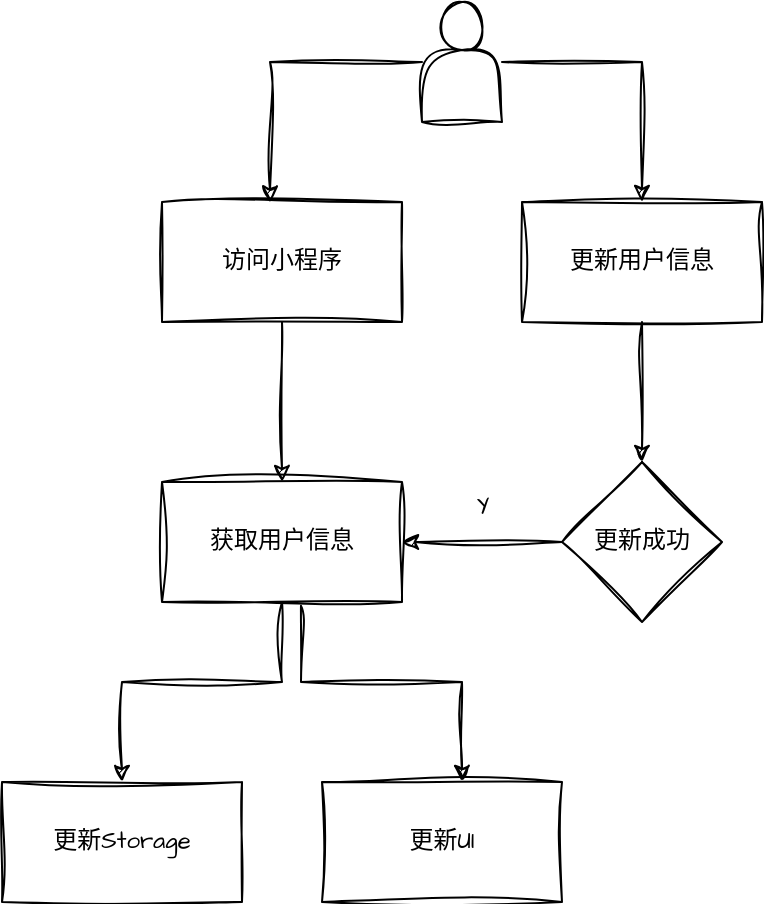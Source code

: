 <mxfile version="24.7.1" type="github">
  <diagram id="prtHgNgQTEPvFCAcTncT" name="Page-1">
    <mxGraphModel dx="615" dy="391" grid="1" gridSize="10" guides="1" tooltips="1" connect="1" arrows="1" fold="1" page="1" pageScale="1" pageWidth="827" pageHeight="1169" math="0" shadow="0">
      <root>
        <mxCell id="0" />
        <mxCell id="1" parent="0" />
        <mxCell id="og0SsxBFhLElVJi0pChr-22" style="edgeStyle=orthogonalEdgeStyle;rounded=0;sketch=1;hachureGap=4;jiggle=2;curveFitting=1;orthogonalLoop=1;jettySize=auto;html=1;entryX=0.5;entryY=0;entryDx=0;entryDy=0;fontFamily=Architects Daughter;fontSource=https%3A%2F%2Ffonts.googleapis.com%2Fcss%3Ffamily%3DArchitects%2BDaughter;" edge="1" parent="1" source="og0SsxBFhLElVJi0pChr-16" target="og0SsxBFhLElVJi0pChr-19">
          <mxGeometry relative="1" as="geometry" />
        </mxCell>
        <mxCell id="og0SsxBFhLElVJi0pChr-16" value="" style="shape=actor;whiteSpace=wrap;html=1;sketch=1;hachureGap=4;jiggle=2;curveFitting=1;fontFamily=Architects Daughter;fontSource=https%3A%2F%2Ffonts.googleapis.com%2Fcss%3Ffamily%3DArchitects%2BDaughter;" vertex="1" parent="1">
          <mxGeometry x="460" y="10" width="40" height="60" as="geometry" />
        </mxCell>
        <mxCell id="og0SsxBFhLElVJi0pChr-24" value="" style="edgeStyle=orthogonalEdgeStyle;rounded=0;sketch=1;hachureGap=4;jiggle=2;curveFitting=1;orthogonalLoop=1;jettySize=auto;html=1;fontFamily=Architects Daughter;fontSource=https%3A%2F%2Ffonts.googleapis.com%2Fcss%3Ffamily%3DArchitects%2BDaughter;" edge="1" parent="1" source="og0SsxBFhLElVJi0pChr-17" target="og0SsxBFhLElVJi0pChr-23">
          <mxGeometry relative="1" as="geometry" />
        </mxCell>
        <mxCell id="og0SsxBFhLElVJi0pChr-17" value="访问小程序" style="whiteSpace=wrap;html=1;fontFamily=Architects Daughter;sketch=1;hachureGap=4;jiggle=2;curveFitting=1;fontSource=https%3A%2F%2Ffonts.googleapis.com%2Fcss%3Ffamily%3DArchitects%2BDaughter;" vertex="1" parent="1">
          <mxGeometry x="330" y="110" width="120" height="60" as="geometry" />
        </mxCell>
        <mxCell id="og0SsxBFhLElVJi0pChr-30" value="" style="edgeStyle=orthogonalEdgeStyle;rounded=0;sketch=1;hachureGap=4;jiggle=2;curveFitting=1;orthogonalLoop=1;jettySize=auto;html=1;fontFamily=Architects Daughter;fontSource=https%3A%2F%2Ffonts.googleapis.com%2Fcss%3Ffamily%3DArchitects%2BDaughter;" edge="1" parent="1" source="og0SsxBFhLElVJi0pChr-19" target="og0SsxBFhLElVJi0pChr-29">
          <mxGeometry relative="1" as="geometry" />
        </mxCell>
        <mxCell id="og0SsxBFhLElVJi0pChr-19" value="更新用户信息" style="whiteSpace=wrap;html=1;sketch=1;hachureGap=4;jiggle=2;curveFitting=1;fontFamily=Architects Daughter;fontSource=https%3A%2F%2Ffonts.googleapis.com%2Fcss%3Ffamily%3DArchitects%2BDaughter;" vertex="1" parent="1">
          <mxGeometry x="510" y="110" width="120" height="60" as="geometry" />
        </mxCell>
        <mxCell id="og0SsxBFhLElVJi0pChr-21" style="edgeStyle=orthogonalEdgeStyle;rounded=0;sketch=1;hachureGap=4;jiggle=2;curveFitting=1;orthogonalLoop=1;jettySize=auto;html=1;entryX=0.45;entryY=0.005;entryDx=0;entryDy=0;entryPerimeter=0;fontFamily=Architects Daughter;fontSource=https%3A%2F%2Ffonts.googleapis.com%2Fcss%3Ffamily%3DArchitects%2BDaughter;" edge="1" parent="1" source="og0SsxBFhLElVJi0pChr-16" target="og0SsxBFhLElVJi0pChr-17">
          <mxGeometry relative="1" as="geometry" />
        </mxCell>
        <mxCell id="og0SsxBFhLElVJi0pChr-26" value="" style="edgeStyle=orthogonalEdgeStyle;rounded=0;sketch=1;hachureGap=4;jiggle=2;curveFitting=1;orthogonalLoop=1;jettySize=auto;html=1;fontFamily=Architects Daughter;fontSource=https%3A%2F%2Ffonts.googleapis.com%2Fcss%3Ffamily%3DArchitects%2BDaughter;" edge="1" parent="1" source="og0SsxBFhLElVJi0pChr-23" target="og0SsxBFhLElVJi0pChr-25">
          <mxGeometry relative="1" as="geometry">
            <Array as="points">
              <mxPoint x="390" y="350" />
              <mxPoint x="310" y="350" />
            </Array>
          </mxGeometry>
        </mxCell>
        <mxCell id="og0SsxBFhLElVJi0pChr-27" style="edgeStyle=orthogonalEdgeStyle;rounded=0;sketch=1;hachureGap=4;jiggle=2;curveFitting=1;orthogonalLoop=1;jettySize=auto;html=1;fontFamily=Architects Daughter;fontSource=https%3A%2F%2Ffonts.googleapis.com%2Fcss%3Ffamily%3DArchitects%2BDaughter;exitX=0.579;exitY=1.032;exitDx=0;exitDy=0;exitPerimeter=0;" edge="1" parent="1" source="og0SsxBFhLElVJi0pChr-23">
          <mxGeometry relative="1" as="geometry">
            <mxPoint x="479.97" y="400" as="targetPoint" />
            <mxPoint x="400.002" y="320.0" as="sourcePoint" />
            <Array as="points">
              <mxPoint x="400" y="350" />
              <mxPoint x="480" y="350" />
            </Array>
          </mxGeometry>
        </mxCell>
        <mxCell id="og0SsxBFhLElVJi0pChr-23" value="获取用户信息" style="whiteSpace=wrap;html=1;fontFamily=Architects Daughter;sketch=1;hachureGap=4;jiggle=2;curveFitting=1;fontSource=https%3A%2F%2Ffonts.googleapis.com%2Fcss%3Ffamily%3DArchitects%2BDaughter;" vertex="1" parent="1">
          <mxGeometry x="330" y="250" width="120" height="60" as="geometry" />
        </mxCell>
        <mxCell id="og0SsxBFhLElVJi0pChr-25" value="更新Storage" style="whiteSpace=wrap;html=1;fontFamily=Architects Daughter;sketch=1;hachureGap=4;jiggle=2;curveFitting=1;fontSource=https%3A%2F%2Ffonts.googleapis.com%2Fcss%3Ffamily%3DArchitects%2BDaughter;" vertex="1" parent="1">
          <mxGeometry x="250" y="400" width="120" height="60" as="geometry" />
        </mxCell>
        <mxCell id="og0SsxBFhLElVJi0pChr-28" value="更新UI" style="whiteSpace=wrap;html=1;sketch=1;hachureGap=4;jiggle=2;curveFitting=1;fontFamily=Architects Daughter;fontSource=https%3A%2F%2Ffonts.googleapis.com%2Fcss%3Ffamily%3DArchitects%2BDaughter;" vertex="1" parent="1">
          <mxGeometry x="410" y="400" width="120" height="60" as="geometry" />
        </mxCell>
        <mxCell id="og0SsxBFhLElVJi0pChr-31" value="" style="edgeStyle=orthogonalEdgeStyle;rounded=0;sketch=1;hachureGap=4;jiggle=2;curveFitting=1;orthogonalLoop=1;jettySize=auto;html=1;fontFamily=Architects Daughter;fontSource=https%3A%2F%2Ffonts.googleapis.com%2Fcss%3Ffamily%3DArchitects%2BDaughter;" edge="1" parent="1" source="og0SsxBFhLElVJi0pChr-29" target="og0SsxBFhLElVJi0pChr-23">
          <mxGeometry relative="1" as="geometry" />
        </mxCell>
        <mxCell id="og0SsxBFhLElVJi0pChr-29" value="更新成功" style="rhombus;whiteSpace=wrap;html=1;fontFamily=Architects Daughter;sketch=1;hachureGap=4;jiggle=2;curveFitting=1;fontSource=https%3A%2F%2Ffonts.googleapis.com%2Fcss%3Ffamily%3DArchitects%2BDaughter;" vertex="1" parent="1">
          <mxGeometry x="530" y="240" width="80" height="80" as="geometry" />
        </mxCell>
        <mxCell id="og0SsxBFhLElVJi0pChr-32" value="Y" style="text;html=1;align=center;verticalAlign=middle;resizable=0;points=[];autosize=1;strokeColor=none;fillColor=none;fontFamily=Architects Daughter;fontSource=https%3A%2F%2Ffonts.googleapis.com%2Fcss%3Ffamily%3DArchitects%2BDaughter;" vertex="1" parent="1">
          <mxGeometry x="475" y="248" width="30" height="30" as="geometry" />
        </mxCell>
      </root>
    </mxGraphModel>
  </diagram>
</mxfile>

